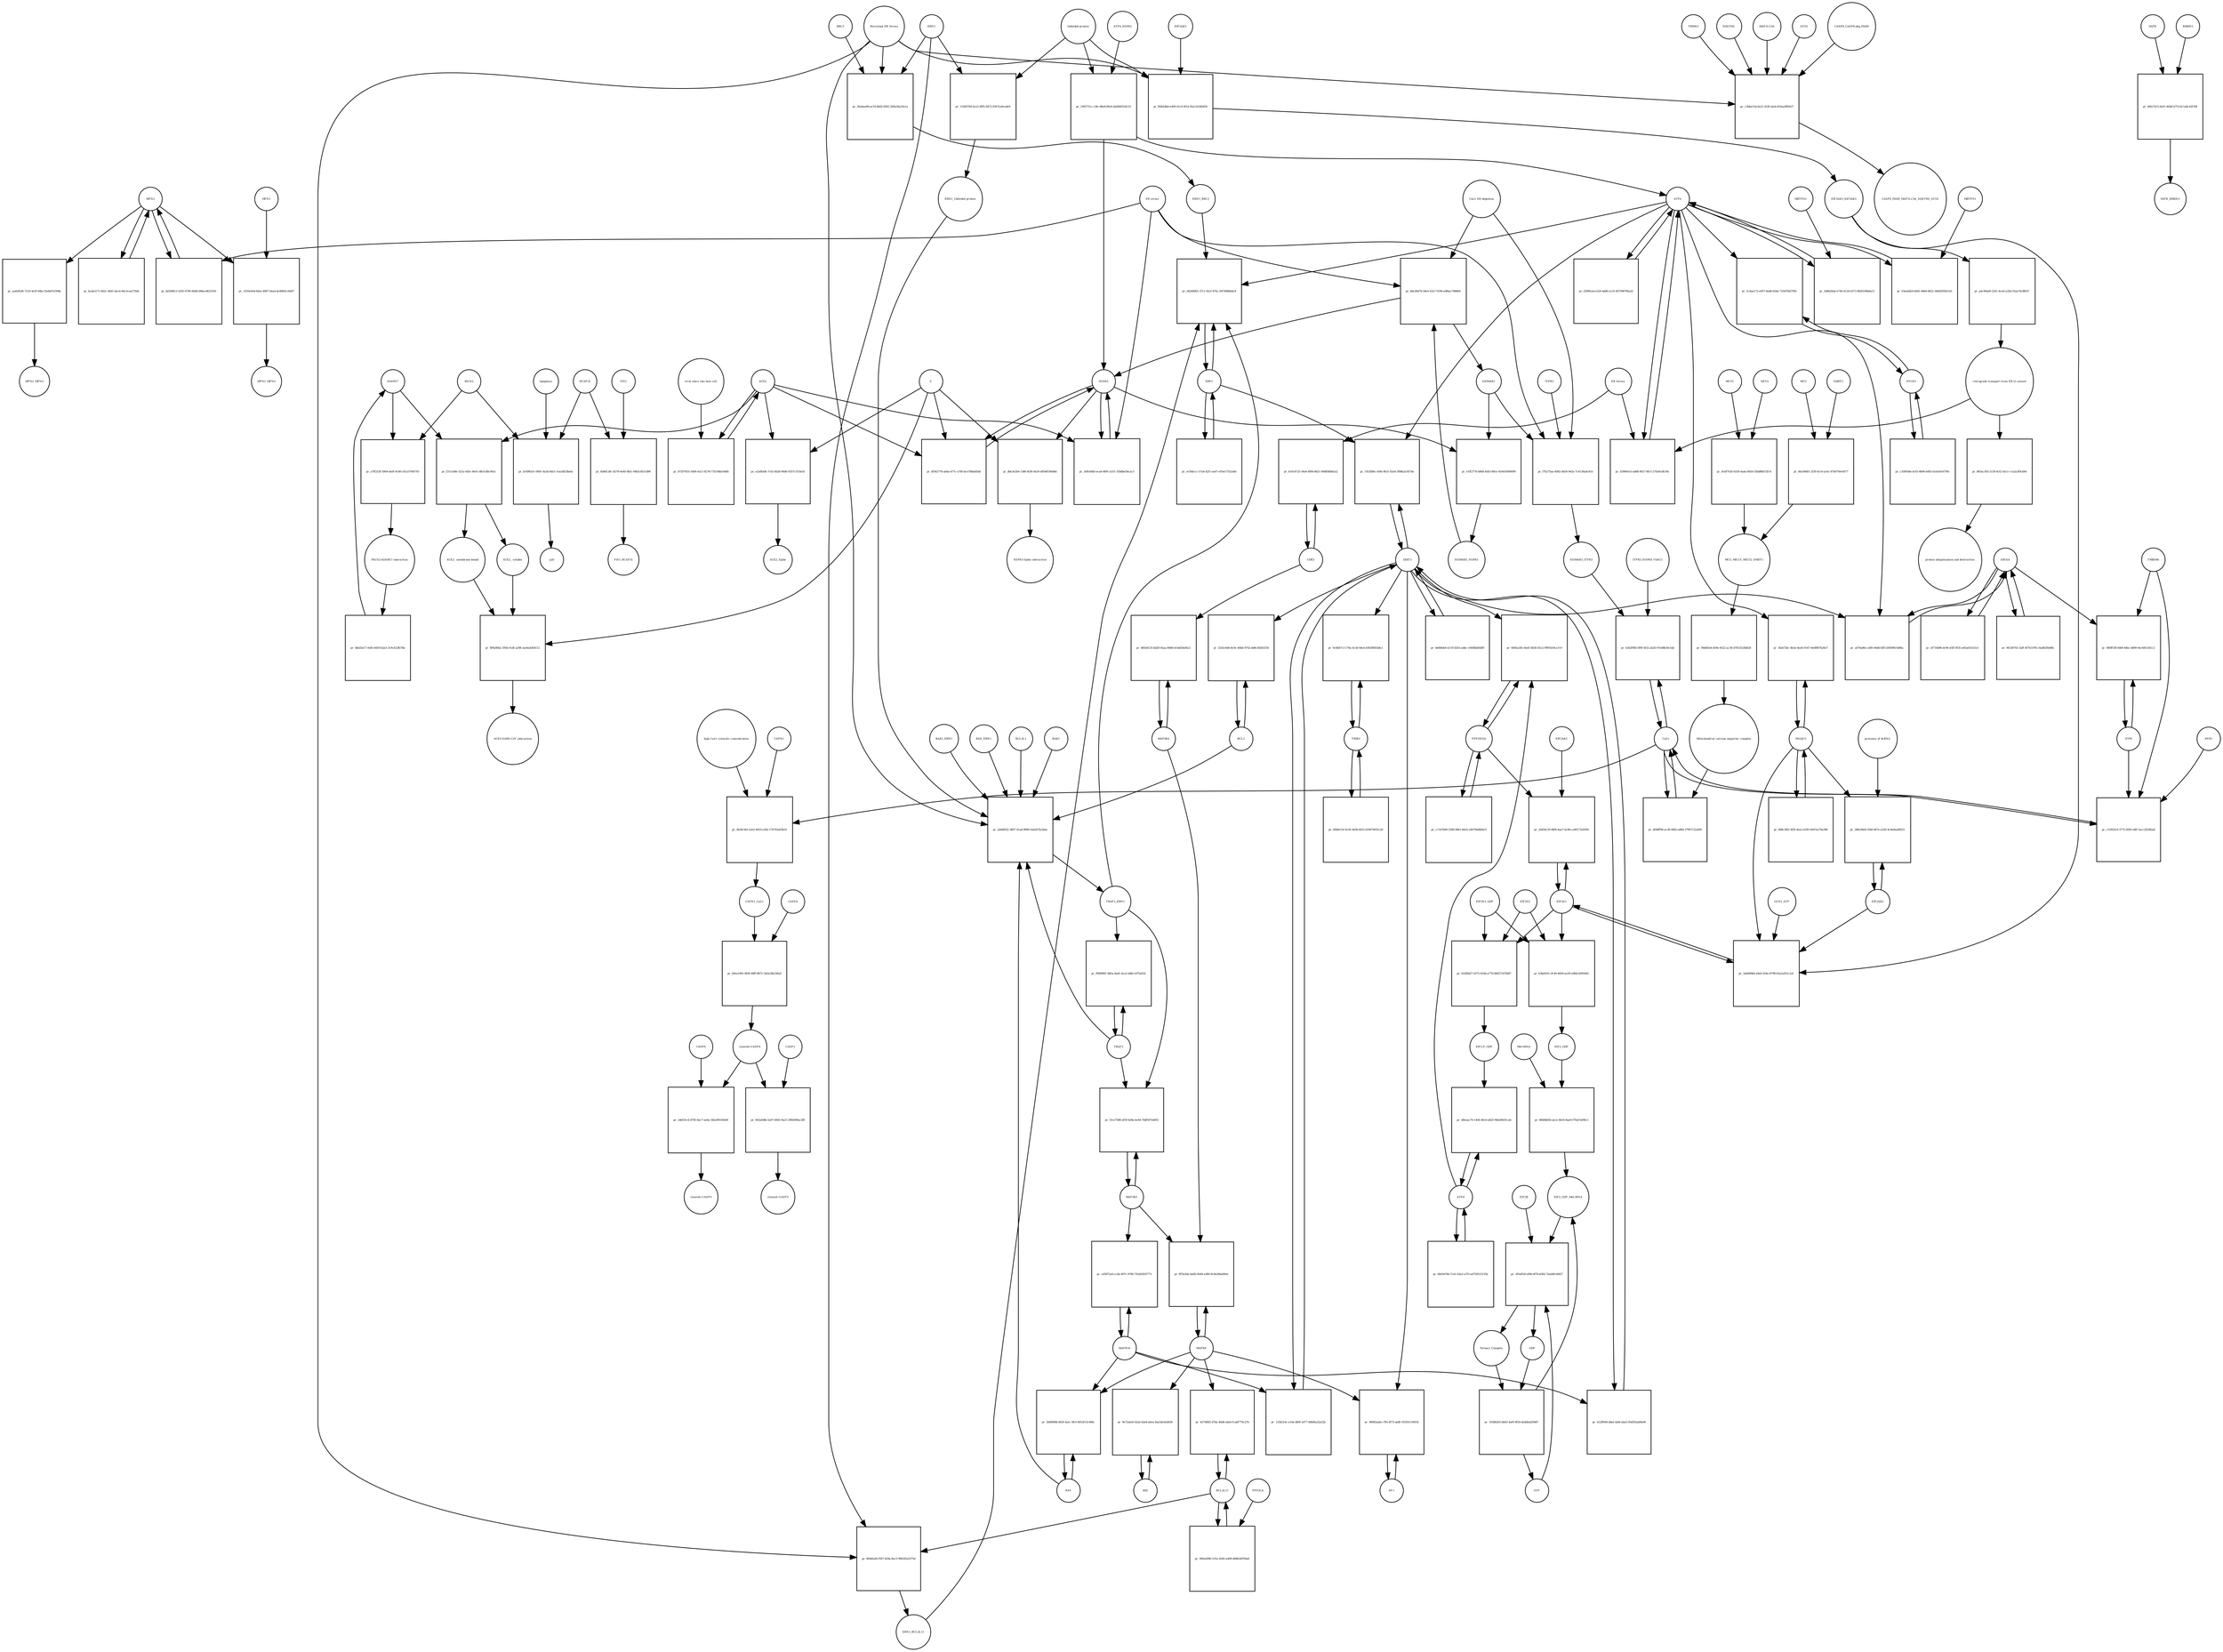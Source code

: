 strict digraph  {
MFN2 [annotation="urn_miriam_pubmed_29491369|urn_miriam_pubmed_22511781|urn_miriam_hgnc_16877|urn_miriam_pubmed_19052620", bipartite=0, cls=macromolecule, fontsize=4, label=MFN2, shape=circle];
"pr_aa6efb36-7210-4e3f-94fa-f2e8ef55394b" [annotation="", bipartite=1, cls=process, fontsize=4, label="pr_aa6efb36-7210-4e3f-94fa-f2e8ef55394b", shape=square];
MFN2_MFN2 [annotation="urn_miriam_pubmed_19052620|urn_miriam_taxonomy_9606|urn_miriam_pubmed_29491369", bipartite=0, cls=complex, fontsize=4, label=MFN2_MFN2, shape=circle];
CDK5 [annotation="urn_miriam_hgnc.symbol_CDK5", bipartite=0, cls=macromolecule, fontsize=4, label=CDK5, shape=circle];
"pr_416c8725-54e8-4f06-8821-064ffd6b62a2" [annotation="", bipartite=1, cls="uncertain process", fontsize=4, label="pr_416c8725-54e8-4f06-8821-064ffd6b62a2", shape=square];
"ER Stress" [annotation="urn_miriam_obo.go_GO%3A0034976", bipartite=0, cls=phenotype, fontsize=4, label="ER Stress", shape=circle];
"Met-tRNA" [annotation=urn_miriam_hgnc_34779, bipartite=0, cls="nucleic acid feature", fontsize=4, label="Met-tRNA", shape=circle];
"pr_86b68d5b-aece-4b16-8aa9-f7fab7af06c1" [annotation="", bipartite=1, cls=process, fontsize=4, label="pr_86b68d5b-aece-4b16-8aa9-f7fab7af06c1", shape=square];
EIF2_GDP [annotation="", bipartite=0, cls=complex, fontsize=4, label=EIF2_GDP, shape=circle];
"EIF2_GDP_Met-tRNA" [annotation="", bipartite=0, cls=complex, fontsize=4, label="EIF2_GDP_Met-tRNA", shape=circle];
ATF6 [annotation="urn_miriam_hgnc.symbol_ATF6", bipartite=0, cls=macromolecule, fontsize=4, label=ATF6, shape=circle];
"pr_3d4628ad-e740-4124-b373-9820196b4a11" [annotation="", bipartite=1, cls=process, fontsize=4, label="pr_3d4628ad-e740-4124-b373-9820196b4a11", shape=square];
MBTPS2 [annotation="urn_miriam_hgnc.symbol_MBTPS2", bipartite=0, cls=macromolecule, fontsize=4, label=MBTPS2, shape=circle];
"Ca2+" [annotation="urn_miriam_obo.chebi_CHEBI%3A29108", bipartite=0, cls="simple chemical", fontsize=4, label="Ca2+", shape=circle];
"pr_bf48ff98-ac38-40b5-a884-37907132af00" [annotation="", bipartite=1, cls=process, fontsize=4, label="pr_bf48ff98-ac38-40b5-a884-37907132af00", shape=square];
"Mitochondrial calcium uniporter complex" [annotation="urn_miriam_pubmed_26968367|urn_miriam_taxonomy_9606", bipartite=0, cls=complex, fontsize=4, label="Mitochondrial calcium uniporter complex", shape=circle];
MAP3K4 [annotation="urn_miriam_hgnc.symbol_MAP3K4", bipartite=0, cls=macromolecule, fontsize=4, label=MAP3K4, shape=circle];
"pr_485b4135-bd28-45aa-8480-fe5dd36efbc2" [annotation="", bipartite=1, cls=process, fontsize=4, label="pr_485b4135-bd28-45aa-8480-fe5dd36efbc2", shape=square];
ERN1 [annotation="urn_miriam_hgnc.symbol_ERN1", bipartite=0, cls=macromolecule, fontsize=4, label=ERN1, shape=circle];
"pr_15260764-0ce5-4f95-9d72-8307ea9ca4e9" [annotation="", bipartite=1, cls=process, fontsize=4, label="pr_15260764-0ce5-4f95-9d72-8307ea9ca4e9", shape=square];
"Unfolded protein" [annotation="", bipartite=0, cls=macromolecule, fontsize=4, label="Unfolded protein", shape=circle];
"ERN1_Unfolded protein" [annotation="", bipartite=0, cls=complex, fontsize=4, label="ERN1_Unfolded protein", shape=circle];
BCAP31 [annotation=urn_miriam_hgnc_16695, bipartite=0, cls=macromolecule, fontsize=4, label=BCAP31, shape=circle];
"pr_b149633c-0691-4a5d-9dc5-1ea5df33befa" [annotation="", bipartite=1, cls=process, fontsize=4, label="pr_b149633c-0691-4a5d-9dc5-1ea5df33befa", shape=square];
p20 [annotation="urn_miriam_hgnc.symbol_BCAP31", bipartite=0, cls=macromolecule, fontsize=4, label=p20, shape=circle];
PACS2 [annotation="urn_miriam_pubmed_15692567|urn_miriam_hgnc_23794|urn_miriam_pubmed_26108729", bipartite=0, cls=macromolecule, fontsize=4, label=PACS2, shape=circle];
Apoptosis [annotation="urn_miriam_obo.go_GO%3A0006915|urn_miriam_pubmed_19052620|urn_miriam_taxonomy_9606|urn_miriam_pubmed_15692567|urn_miriam_pubmed_22511781", bipartite=0, cls=phenotype, fontsize=4, label=Apoptosis, shape=circle];
DDIT3 [annotation="urn_miriam_hgnc.symbol_DDIT3", bipartite=0, cls=macromolecule, fontsize=4, label=DDIT3, shape=circle];
"pr_133b514c-e10e-489f-a977-68fd6a22a52b" [annotation="", bipartite=1, cls=process, fontsize=4, label="pr_133b514c-e10e-489f-a977-68fd6a22a52b", shape=square];
MAPK14 [annotation="urn_miriam_hgnc.symbol_MAPK14", bipartite=0, cls=macromolecule, fontsize=4, label=MAPK14, shape=circle];
MCU [annotation="urn_miriam_hgnc_23526|urn_miriam_pubmed_24231807|urn_miriam_taxonomy_9606", bipartite=0, cls=macromolecule, fontsize=4, label=MCU, shape=circle];
"pr_6bc08401-2f3f-41c6-ac6c-87b0749c6077" [annotation="", bipartite=1, cls=process, fontsize=4, label="pr_6bc08401-2f3f-41c6-ac6c-87b0749c6077", shape=square];
SMDT1 [annotation="urn_miriam_pubmed_24231807|urn_miriam_hgnc_25055|urn_miriam_taxonomy_9606", bipartite=0, cls=macromolecule, fontsize=4, label=SMDT1, shape=circle];
MCU_MICU1_MICU2_SMDT1 [annotation="urn_miriam_pubmed_24231807|urn_miriam_taxonomy_9606", bipartite=0, cls=complex, fontsize=4, label=MCU_MICU1_MICU2_SMDT1, shape=circle];
CASP9 [annotation="urn_miriam_hgnc.symbol_CSAP9", bipartite=0, cls=macromolecule, fontsize=4, label=CASP9, shape=circle];
"pr_2def25c4-d793-4ac7-ae6a-342a99330e84" [annotation="", bipartite=1, cls=process, fontsize=4, label="pr_2def25c4-d793-4ac7-ae6a-342a99330e84", shape=square];
"cleaved~CASP9" [annotation="urn_miriam_hgnc.symbol_CASP9", bipartite=0, cls=macromolecule, fontsize=4, label="cleaved~CASP9", shape=circle];
"cleaved~CASP4" [annotation="urn_miriam_hgnc.symbol_CASP4", bipartite=0, cls=macromolecule, fontsize=4, label="cleaved~CASP4", shape=circle];
BCL2L11 [annotation="urn_miriam_hgnc.symbol_BCL2L11", bipartite=0, cls=macromolecule, fontsize=4, label=BCL2L11, shape=circle];
"pr_4274f8f2-d7de-46d8-a8a4-fcabf770c27b" [annotation="", bipartite=1, cls=process, fontsize=4, label="pr_4274f8f2-d7de-46d8-a8a4-fcabf770c27b", shape=square];
MAPK8 [annotation="urn_miriam_hgnc.symbol_MAPK8", bipartite=0, cls=macromolecule, fontsize=4, label=MAPK8, shape=circle];
HSPA5 [annotation="urn_miriam_pubmed_32340551|urn_miriam_hgnc_HGNC%3A5238|urn_miriam_pubmed_32169481|urn_miriam_pubmed_30978349", bipartite=0, cls=macromolecule, fontsize=4, label=HSPA5, shape=circle];
"pr_4f562776-ab4a-477c-a76f-dce7f8da85dd" [annotation="", bipartite=1, cls=process, fontsize=4, label="pr_4f562776-ab4a-477c-a76f-dce7f8da85dd", shape=square];
ACE2 [annotation="", bipartite=0, cls="nucleic acid feature", fontsize=4, label=ACE2, shape=circle];
S [annotation="urn_miriam_uniprot_P59594|urn_miriam_uniprot_P0DTC2|urn_miriam_uniprot_W6A028", bipartite=0, cls=macromolecule, fontsize=4, label=S, shape=circle];
EIF2S1 [annotation="urn_miriam_hgnc.symbol_EIF2S1", bipartite=0, cls=macromolecule, fontsize=4, label=EIF2S1, shape=circle];
"pr_5ebb006d-a9e0-424a-8798-63a2a931c1af" [annotation="", bipartite=1, cls=process, fontsize=4, label="pr_5ebb006d-a9e0-424a-8798-63a2a931c1af", shape=square];
EIF2AK3_EIF2AK3 [annotation="", bipartite=0, cls=complex, fontsize=4, label=EIF2AK3_EIF2AK3, shape=circle];
GCN2_ATP [annotation="", bipartite=0, cls=complex, fontsize=4, label=GCN2_ATP, shape=circle];
EIF2AK2 [annotation="urn_miriam_hgnc.symbol_EIF2AK2", bipartite=0, cls=macromolecule, fontsize=4, label=EIF2AK2, shape=circle];
DNAJC3 [annotation="urn_miriam_hgnc.symbol_DNAJC3", bipartite=0, cls="nucleic acid feature", fontsize=4, label=DNAJC3, shape=circle];
"pr_898c3f81-8f3f-4ea2-b185-0447ee70a396" [annotation="", bipartite=1, cls=process, fontsize=4, label="pr_898c3f81-8f3f-4ea2-b185-0447ee70a396", shape=square];
"pr_a4c90ab9-2241-4ce6-a32b-55aa7dc8f657" [annotation="", bipartite=1, cls=process, fontsize=4, label="pr_a4c90ab9-2241-4ce6-a32b-55aa7dc8f657", shape=square];
"retrograde transport from ER to cytosol" [annotation="urn_miriam_obo.go_GO%3A0030970", bipartite=0, cls=phenotype, fontsize=4, label="retrograde transport from ER to cytosol", shape=circle];
SIGMAR1_HSPA5 [annotation="urn_miriam_pubmed_30590907|urn_miriam_pubmed_25704011|urn_miriam_pubmed_17981125|urn_miriam_taxonomy_10029", bipartite=0, cls=complex, fontsize=4, label=SIGMAR1_HSPA5, shape=circle];
"pr_8dc69d78-56e5-43a7-9196-edfbec788864" [annotation="", bipartite=1, cls=process, fontsize=4, label="pr_8dc69d78-56e5-43a7-9196-edfbec788864", shape=square];
SIGMAR1 [annotation="urn_miriam_hgnc_8157|urn_miriam_pubmed_17981125|urn_miriam_taxonomy_10029|urn_miriam_pubmed_25704011", bipartite=0, cls=macromolecule, fontsize=4, label=SIGMAR1, shape=circle];
"ER stress" [annotation="urn_miriam_obo.go_GO%3A0034976|urn_miriam_pubmed_22511781|urn_miriam_taxonomy_10090", bipartite=0, cls=phenotype, fontsize=4, label="ER stress", shape=circle];
"Ca2+ ER depletion" [annotation="urn_miriam_obo.go_GO%3A0032471|urn_miriam_pubmed_17981125|urn_miriam_pubmed_30590907|urn_miriam_taxonomy_10029", bipartite=0, cls=phenotype, fontsize=4, label="Ca2+ ER depletion", shape=circle];
TRIB3 [annotation="urn_miriam_hgnc.symbol_TRIB3", bipartite=0, cls="nucleic acid feature", fontsize=4, label=TRIB3, shape=circle];
"pr_09d4a7ef-4c95-4d3b-bf25-d10b74055c2d" [annotation="", bipartite=1, cls=process, fontsize=4, label="pr_09d4a7ef-4c95-4d3b-bf25-d10b74055c2d", shape=square];
CASP3 [annotation="urn_miriam_hgnc.symbol_CASP3", bipartite=0, cls=macromolecule, fontsize=4, label=CASP3, shape=circle];
"pr_602afd4b-5a07-4943-9a21-29fd309ac2f8" [annotation="", bipartite=1, cls=process, fontsize=4, label="pr_602afd4b-5a07-4943-9a21-29fd309ac2f8", shape=square];
"cleaved~CASP3" [annotation="urn_miriam_hgnc.symbol_CASP3", bipartite=0, cls=macromolecule, fontsize=4, label="cleaved~CASP3", shape=circle];
ERO1A [annotation="urn_miriam_hgnc.symbol_ERO1A", bipartite=0, cls=macromolecule, fontsize=4, label=ERO1A, shape=circle];
"pr_06338702-5aff-4f7b-b7f6-c6a882f0df8c" [annotation="", bipartite=1, cls=process, fontsize=4, label="pr_06338702-5aff-4f7b-b7f6-c6a882f0df8c", shape=square];
"pr_0902a996-531e-45d5-a409-d08fe9d7f4a8" [annotation="", bipartite=1, cls=process, fontsize=4, label="pr_0902a996-531e-45d5-a409-d08fe9d7f4a8", shape=square];
PPP2CA [annotation="urn_miriam_hgnc.symbol_PPP2CA", bipartite=0, cls=macromolecule, fontsize=4, label=PPP2CA, shape=circle];
"AP-1" [annotation="urn_miriam_hgnc.symbol_JUNB|urn_miriam_hgnc.symbol_FOSL1|urn_miriam_hgnc.symbol_FOSL2|urn_miriam_hgnc.symbol_JUND|urn_miriam_hgnc.symbol_JUN|urn_miriam_hgnc.symbol_FOSB|urn_miriam_hgnc.symbol_FOS", bipartite=0, cls=macromolecule, fontsize=4, label="AP-1", shape=circle];
"pr_98083add-c785-4f73-abdf-1f5591150934" [annotation="", bipartite=1, cls=process, fontsize=4, label="pr_98083add-c785-4f73-abdf-1f5591150934", shape=square];
"pr_bcda5171-b02c-4641-bec6-d4c3cee270eb" [annotation="", bipartite=1, cls=process, fontsize=4, label="pr_bcda5171-b02c-4641-bec6-d4c3cee270eb", shape=square];
"pr_ef714d96-dc96-45ff-9f35-e85a61fe51e1" [annotation="", bipartite=1, cls=process, fontsize=4, label="pr_ef714d96-dc96-45ff-9f35-e85a61fe51e1", shape=square];
"pr_5d9cb6bf-eca8-4891-a551-35bdbe58cac3" [annotation="", bipartite=1, cls=process, fontsize=4, label="pr_5d9cb6bf-eca8-4891-a551-35bdbe58cac3", shape=square];
"pr_63960e53-ad68-4927-8fc5-27b50cdfcf4c" [annotation="", bipartite=1, cls=process, fontsize=4, label="pr_63960e53-ad68-4927-8fc5-27b50cdfcf4c", shape=square];
"pr_c15923c9-3775-459f-a4ff-5acc2f2482ab" [annotation="", bipartite=1, cls=process, fontsize=4, label="pr_c15923c9-3775-459f-a4ff-5acc2f2482ab", shape=square];
TMBIM6 [annotation="urn_miriam_hgnc.symbol_TMBIM6", bipartite=0, cls=macromolecule, fontsize=4, label=TMBIM6, shape=circle];
RYR1 [annotation="urn_miriam_hgnc.symbol_RYR1", bipartite=0, cls=macromolecule, fontsize=4, label=RYR1, shape=circle];
ITPR [annotation="urn_miriam_hgnc.symbol_ITPR1|urn_miriam_hgnc.symbol_ITPR3|urn_miriam_hgnc.symbol_ITPR2", bipartite=0, cls=macromolecule, fontsize=4, label=ITPR, shape=circle];
"pr_20d34c29-6bf6-4aa7-bc96-ca90172e8595" [annotation="", bipartite=1, cls=process, fontsize=4, label="pr_20d34c29-6bf6-4aa7-bc96-ca90172e8595", shape=square];
PPP1R15A [annotation="urn_miriam_hgnc.symbol_PPP1R15A", bipartite=0, cls=macromolecule, fontsize=4, label=PPP1R15A, shape=circle];
EIF2AK1 [annotation="urn_miriam_hgnc.symbol_EIF2AK1", bipartite=0, cls=macromolecule, fontsize=4, label=EIF2AK1, shape=circle];
"pr_8a5f08c5-5205-4796-90dd-b9becd621030" [annotation="", bipartite=1, cls=process, fontsize=4, label="pr_8a5f08c5-5205-4796-90dd-b9becd621030", shape=square];
XBP1 [annotation="urn_miriam_hgnc.symbol_XBP1", bipartite=0, cls=macromolecule, fontsize=4, label=XBP1, shape=circle];
"pr_d4248061-27c1-42cf-87fa-16f7688b6dc8" [annotation="", bipartite=1, cls=process, fontsize=4, label="pr_d4248061-27c1-42cf-87fa-16f7688b6dc8", shape=square];
TRAF2_ERN1 [annotation="", bipartite=0, cls=complex, fontsize=4, label=TRAF2_ERN1, shape=circle];
ERN1_BBC3 [annotation="", bipartite=0, cls=complex, fontsize=4, label=ERN1_BBC3, shape=circle];
ERN1_BCL2L11 [annotation="", bipartite=0, cls=complex, fontsize=4, label=ERN1_BCL2L11, shape=circle];
"pr_bb0bfde6-b119-4263-adbc-1f40fbbd5df9" [annotation="", bipartite=1, cls=process, fontsize=4, label="pr_bb0bfde6-b119-4263-adbc-1f40fbbd5df9", shape=square];
"pr_b3d2f985-0f0f-4f32-ab20-07ed8b30c5de" [annotation="", bipartite=1, cls=process, fontsize=4, label="pr_b3d2f985-0f0f-4f32-ab20-07ed8b30c5de", shape=square];
ITPR3_HSPA9_VDAC1 [annotation="urn_miriam_pubmed_30590033|urn_miriam_pubmed_29491369|urn_miriam_taxonomy_9606", bipartite=0, cls=complex, fontsize=4, label=ITPR3_HSPA9_VDAC1, shape=circle];
SIGMAR1_ITPR3 [annotation="urn_miriam_pubmed_30590907|urn_miriam_pubmed_17981125|urn_miriam_taxonomy_10029", bipartite=0, cls=complex, fontsize=4, label=SIGMAR1_ITPR3, shape=circle];
"pr_388c66e8-55bf-487e-a329-4c9a9aa88321" [annotation="", bipartite=1, cls=process, fontsize=4, label="pr_388c66e8-55bf-487e-a329-4c9a9aa88321", shape=square];
"presence of dsRNA" [annotation="urn_miriam_obo.go_GO%3A0071359", bipartite=0, cls=phenotype, fontsize=4, label="presence of dsRNA", shape=circle];
"Ternary Complex" [annotation="", bipartite=0, cls=complex, fontsize=4, label="Ternary Complex", shape=circle];
"pr_1058b203-bb03-4af0-9f54-da4dfad299d7" [annotation="", bipartite=1, cls=process, fontsize=4, label="pr_1058b203-bb03-4af0-9f54-da4dfad299d7", shape=square];
GDP [annotation="urn_miriam_obo.chebi_CHEBI%3A65180", bipartite=0, cls="simple chemical", fontsize=4, label=GDP, shape=circle];
GTP [annotation="urn_miriam_obo.chebi_CHEBI%3A57600", bipartite=0, cls="simple chemical", fontsize=4, label=GTP, shape=circle];
"pr_a074a86c-e4f0-40d0-bff5-b9599fc0df6a" [annotation="", bipartite=1, cls=process, fontsize=4, label="pr_a074a86c-e4f0-40d0-bff5-b9599fc0df6a", shape=square];
"pr_014f9d27-d375-41b6-a770-8d627167bdf7" [annotation="", bipartite=1, cls=process, fontsize=4, label="pr_014f9d27-d375-41b6-a770-8d627167bdf7", shape=square];
EIF2S2 [annotation="urn_miriam_hgnc.symbol_EIF2S2", bipartite=0, cls=macromolecule, fontsize=4, label=EIF2S2, shape=circle];
"EIF2-P_GDP" [annotation="", bipartite=0, cls=complex, fontsize=4, label="EIF2-P_GDP", shape=circle];
EIF2S3_GDP [annotation="", bipartite=0, cls=complex, fontsize=4, label=EIF2S3_GDP, shape=circle];
"pr_2dd4f832-3897-41ad-9989-5ab247fa3e6a" [annotation="", bipartite=1, cls=process, fontsize=4, label="pr_2dd4f832-3897-41ad-9989-5ab247fa3e6a", shape=square];
BAK1_ERN1 [annotation="", bipartite=0, cls=complex, fontsize=4, label=BAK1_ERN1, shape=circle];
BAX_ERN1 [annotation="", bipartite=0, cls=complex, fontsize=4, label=BAX_ERN1, shape=circle];
BCL2 [annotation="urn_miriam_hgnc.symbol_BCL2", bipartite=0, cls="nucleic acid feature", fontsize=4, label=BCL2, shape=circle];
BCL2L1 [annotation="urn_miriam_hgnc.symbol_BCL2L1", bipartite=0, cls=macromolecule, fontsize=4, label=BCL2L1, shape=circle];
"Persistant ER Stress" [annotation="urn_miriam_obo.go_GO%3A0034976", bipartite=0, cls=phenotype, fontsize=4, label="Persistant ER Stress", shape=circle];
BAX [annotation="urn_miriam_hgnc.symbol_BAX", bipartite=0, cls=macromolecule, fontsize=4, label=BAX, shape=circle];
BAK1 [annotation="urn_miriam_hgnc.symbol_BAK1", bipartite=0, cls=macromolecule, fontsize=4, label=BAK1, shape=circle];
TRAF2 [annotation="urn_miriam_hgnc.symbol_TRAF2", bipartite=0, cls=macromolecule, fontsize=4, label=TRAF2, shape=circle];
"pr_f9ddf3e4-d59e-4522-ac30-d7653524b828" [annotation="", bipartite=1, cls=process, fontsize=4, label="pr_f9ddf3e4-d59e-4522-ac30-d7653524b828", shape=square];
ATF4 [annotation="urn_miriam_hgnc.symbol_ATF4", bipartite=0, cls=macromolecule, fontsize=4, label=ATF4, shape=circle];
"pr_d0eaac76-1456-40cd-a823-9bb20fef1cab" [annotation="", bipartite=1, cls=process, fontsize=4, label="pr_d0eaac76-1456-40cd-a823-9bb20fef1cab", shape=square];
"pr_865ac383-2139-4cf2-b5c1-c1a2a3f9cb9d" [annotation="", bipartite=1, cls=process, fontsize=4, label="pr_865ac383-2139-4cf2-b5c1-c1a2a3f9cb9d", shape=square];
"protein ubiquitination and destruction" [annotation="urn_miriam_obo.go_GO%3A0006511", bipartite=0, cls=phenotype, fontsize=4, label="protein ubiquitination and destruction", shape=circle];
EIF2AK3 [annotation="urn_miriam_hgnc.symbol_EIF2AK3", bipartite=0, cls=macromolecule, fontsize=4, label=EIF2AK3, shape=circle];
"pr_ffdb54b4-e400-41c9-9f1d-45a11b360456" [annotation="", bipartite=1, cls=process, fontsize=4, label="pr_ffdb54b4-e400-41c9-9f1d-45a11b360456", shape=square];
"pr_060ff1f8-9d6f-44bc-b809-9ec6f0c561c2" [annotation="", bipartite=1, cls=process, fontsize=4, label="pr_060ff1f8-9d6f-44bc-b809-9ec6f0c561c2", shape=square];
HYOU1 [annotation="urn_miriam_hgnc.symbol_HYOU1", bipartite=0, cls="nucleic acid feature", fontsize=4, label=HYOU1, shape=circle];
"pr_c358938e-bcf5-4894-b492-b1eb541679fc" [annotation="", bipartite=1, cls=process, fontsize=4, label="pr_c358938e-bcf5-4894-b492-b1eb541679fc", shape=square];
MAP3K5 [annotation="urn_miriam_hgnc.symbol_MAP3K5", bipartite=0, cls=macromolecule, fontsize=4, label=MAP3K5, shape=circle];
"pr_f3ce7588-af59-428a-bc84-74df507ebf03" [annotation="", bipartite=1, cls=process, fontsize=4, label="pr_f3ce7588-af59-428a-bc84-74df507ebf03", shape=square];
"pr_6b03476b-7c41-43a2-a7f3-a4759515155b" [annotation="", bipartite=1, cls=process, fontsize=4, label="pr_6b03476b-7c41-43a2-a7f3-a4759515155b", shape=square];
MCU2 [annotation="urn_miriam_hgnc_31830|urn_miriam_pubmed_24231807|urn_miriam_taxonomy_9606", bipartite=0, cls=macromolecule, fontsize=4, label=MCU2, shape=circle];
"pr_0cbf703b-9250-4ada-893d-35bd86b72fc4" [annotation="", bipartite=1, cls=process, fontsize=4, label="pr_0cbf703b-9250-4ada-893d-35bd86b72fc4", shape=square];
MCU1 [annotation="urn_miriam_hgnc_1530|urn_miriam_pubmed_24231807|urn_miriam_taxonomy_9606", bipartite=0, cls=macromolecule, fontsize=4, label=MCU1, shape=circle];
"pr_8f44fa28-f587-429a-8ec5-9963f2a5375d" [annotation="", bipartite=1, cls=process, fontsize=4, label="pr_8f44fa28-f587-429a-8ec5-9963f2a5375d", shape=square];
"pr_3f5aff28-ef6b-4f7b-b582-7ead4fc0fd57" [annotation="", bipartite=1, cls=process, fontsize=4, label="pr_3f5aff28-ef6b-4f7b-b582-7ead4fc0fd57", shape=square];
EIF2B [annotation="", bipartite=0, cls=complex, fontsize=4, label=EIF2B, shape=circle];
"pr_2b6f896b-b63f-4a1c-9fcf-8052f15c486c" [annotation="", bipartite=1, cls=process, fontsize=4, label="pr_2b6f896b-b63f-4a1c-9fcf-8052f15c486c", shape=square];
"pr_f96899f1-8d5a-4ad1-bca2-dd6c1d75a61b" [annotation="", bipartite=1, cls=process, fontsize=4, label="pr_f96899f1-8d5a-4ad1-bca2-dd6c1d75a61b", shape=square];
"pr_cd5872a0-ccda-407c-9780-702d1859777c" [annotation="", bipartite=1, cls=process, fontsize=4, label="pr_cd5872a0-ccda-407c-9780-702d1859777c", shape=square];
CAPN1 [annotation="urn_miriam_hgnc.symbol_CAPN1", bipartite=0, cls=macromolecule, fontsize=4, label=CAPN1, shape=circle];
"pr_4b30c9ef-e2e5-4910-a3b2-176743a63b16" [annotation="", bipartite=1, cls=process, fontsize=4, label="pr_4b30c9ef-e2e5-4910-a3b2-176743a63b16", shape=square];
"CAPN1_Ca2+" [annotation="", bipartite=0, cls=complex, fontsize=4, label="CAPN1_Ca2+", shape=circle];
"high Ca2+ cytosolic concentration" [annotation="urn_miriam_obo.go_GO%3A1902656", bipartite=0, cls=phenotype, fontsize=4, label="high Ca2+ cytosolic concentration", shape=circle];
"pr_9c68d7c3-176e-4c3d-9dcb-8363f681b8c1" [annotation="", bipartite=1, cls=process, fontsize=4, label="pr_9c68d7c3-176e-4c3d-9dcb-8363f681b8c1", shape=square];
ATF6_HSPA5 [annotation="", bipartite=0, cls=complex, fontsize=4, label=ATF6_HSPA5, shape=circle];
"pr_1992751c-c3fe-48e8-80c6-4a6060324c53" [annotation="", bipartite=1, cls=process, fontsize=4, label="pr_1992751c-c3fe-48e8-80c6-4a6060324c53", shape=square];
"pr_e1ff2776-b80d-4565-89ce-454416f06099" [annotation="", bipartite=1, cls=process, fontsize=4, label="pr_e1ff2776-b80d-4565-89ce-454416f06099", shape=square];
"pr_30a4ae08-ee7d-48d2-8582-2b9e36a25e1a" [annotation="", bipartite=1, cls=process, fontsize=4, label="pr_30a4ae08-ee7d-48d2-8582-2b9e36a25e1a", shape=square];
BBC3 [annotation="urn_miriam_hgnc.symbol_BBC3", bipartite=0, cls=macromolecule, fontsize=4, label=BBC3, shape=circle];
VAPB [annotation=urn_miriam_hgnc_12649, bipartite=0, cls=macromolecule, fontsize=4, label=VAPB, shape=circle];
"pr_46fe7415-6e01-4648-b753-6c1a8c42f358" [annotation="", bipartite=1, cls=process, fontsize=4, label="pr_46fe7415-6e01-4648-b753-6c1a8c42f358", shape=square];
RMDN3 [annotation=urn_miriam_hgnc_25550, bipartite=0, cls=macromolecule, fontsize=4, label=RMDN3, shape=circle];
VAPB_RMDN3 [annotation="urn_miriam_pubmed_29491369|urn_miriam_pubmed_28132811|urn_miriam_taxonomy_9606", bipartite=0, cls=complex, fontsize=4, label=VAPB_RMDN3, shape=circle];
"pr_1453fb0c-ef0d-4631-82ed-3f88a2c957de" [annotation="", bipartite=1, cls=process, fontsize=4, label="pr_1453fb0c-ef0d-4631-82ed-3f88a2c957de", shape=square];
"CASP8_CASP8-ubq_FADD" [annotation="", bipartite=0, cls=complex, fontsize=4, label="CASP8_CASP8-ubq_FADD", shape=circle];
"pr_c3bbe15d-6a21-410f-afa4-810aa0ff6437" [annotation="", bipartite=1, cls=process, fontsize=4, label="pr_c3bbe15d-6a21-410f-afa4-810aa0ff6437", shape=square];
CASP8_FADD_MAP1LC3A_SQSTM1_ATG5 [annotation="", bipartite=0, cls=complex, fontsize=4, label=CASP8_FADD_MAP1LC3A_SQSTM1_ATG5, shape=circle];
TRIM13 [annotation="urn_miriam_hgnc.symbol_TRIM13", bipartite=0, cls=macromolecule, fontsize=4, label=TRIM13, shape=circle];
"SQSTM1 " [annotation="urn_miriam_hgnc.symbol_SQSTM1", bipartite=0, cls=macromolecule, fontsize=4, label="SQSTM1 ", shape=circle];
MAP1LC3A [annotation="urn_miriam_hgnc.symbol_MAP1LC3A", bipartite=0, cls=macromolecule, fontsize=4, label=MAP1LC3A, shape=circle];
ATG5 [annotation="urn_miriam_hgnc.symbol_ATG5", bipartite=0, cls=macromolecule, fontsize=4, label=ATG5, shape=circle];
"pr_b3be81fc-d149-4659-ae20-e966cd2850d1" [annotation="", bipartite=1, cls=process, fontsize=4, label="pr_b3be81fc-d149-4659-ae20-e966cd2850d1", shape=square];
"pr_fff5a5de-ba0b-4449-a380-8c9e286a89eb" [annotation="", bipartite=1, cls=process, fontsize=4, label="pr_fff5a5de-ba0b-4449-a380-8c9e286a89eb", shape=square];
"pr_3fab72bc-4b3e-4ee6-9147-9e6f807b26e7" [annotation="", bipartite=1, cls=process, fontsize=4, label="pr_3fab72bc-4b3e-4ee6-9147-9e6f807b26e7", shape=square];
CASP4 [annotation="urn_miriam_hgnc.symbol_CASP4", bipartite=0, cls=macromolecule, fontsize=4, label=CASP4, shape=circle];
"pr_69ea1991-883f-48ff-8872-3a0a34b330a9" [annotation="", bipartite=1, cls=process, fontsize=4, label="pr_69ea1991-883f-48ff-8872-3a0a34b330a9", shape=square];
"pr_f7b275aa-4082-4b54-943a-7c4134adc0cb" [annotation="", bipartite=1, cls=process, fontsize=4, label="pr_f7b275aa-4082-4b54-943a-7c4134adc0cb", shape=square];
ITPR3 [annotation="urn_miriam_hgnc_6182|urn_miriam_pubmed_17981125", bipartite=0, cls=macromolecule, fontsize=4, label=ITPR3, shape=circle];
"pr_b12ff840-dbef-4abf-aba5-85d562ad9a08" [annotation="", bipartite=1, cls=process, fontsize=4, label="pr_b12ff840-dbef-4abf-aba5-85d562ad9a08", shape=square];
"pr_5c4aa172-e057-4ad8-b54a-725d70627fb5" [annotation="", bipartite=1, cls=process, fontsize=4, label="pr_5c4aa172-e057-4ad8-b54a-725d70627fb5", shape=square];
"pr_4d9d128c-8278-4e40-9bf1-94b5c8551d96" [annotation="", bipartite=1, cls=process, fontsize=4, label="pr_4d9d128c-8278-4e40-9bf1-94b5c8551d96", shape=square];
FIS1 [annotation=urn_miriam_hgnc_21689, bipartite=0, cls=macromolecule, fontsize=4, label=FIS1, shape=circle];
FIS1_BCAP31 [annotation="urn_miriam_pubmed_15692567|urn_miriam_pubmed_21183955|urn_miriam_taxonomy_9606", bipartite=0, cls=complex, fontsize=4, label=FIS1_BCAP31, shape=circle];
"pr_ecf4dccc-57a4-42f1-aed7-e93e17552a6b" [annotation="", bipartite=1, cls=process, fontsize=4, label="pr_ecf4dccc-57a4-42f1-aed7-e93e17552a6b", shape=square];
BID [annotation="urn_miriam_hgnc.symbol_BID", bipartite=0, cls=macromolecule, fontsize=4, label=BID, shape=circle];
"pr_9e72afe8-02ab-42e8-a6ea-8ae5dc62d036" [annotation="", bipartite=1, cls=process, fontsize=4, label="pr_9e72afe8-02ab-42e8-a6ea-8ae5dc62d036", shape=square];
"pr_6845a365-0ed5-4b56-81e2-9991b59ca7c9" [annotation="", bipartite=1, cls=process, fontsize=4, label="pr_6845a365-0ed5-4b56-81e2-9991b59ca7c9", shape=square];
"pr_c11b7b89-2599-48b1-b6cb-24670bd60dc0" [annotation="", bipartite=1, cls=process, fontsize=4, label="pr_c11b7b89-2599-48b1-b6cb-24670bd60dc0", shape=square];
"pr_3243c8d4-8c9c-46bb-9742-dd9c38263354" [annotation="", bipartite=1, cls=process, fontsize=4, label="pr_3243c8d4-8c9c-46bb-9742-dd9c38263354", shape=square];
"pr_03eebd24-b0d1-466d-8821-940d593b51d1" [annotation="", bipartite=1, cls=process, fontsize=4, label="pr_03eebd24-b0d1-466d-8821-940d593b51d1", shape=square];
MBTPS1 [annotation="urn_miriam_hgnc.symbol_MBTPS1", bipartite=0, cls=macromolecule, fontsize=4, label=MBTPS1, shape=circle];
"pr_1035e43d-66ee-4987-9ea4-dc8069cc60d7" [annotation="", bipartite=1, cls=process, fontsize=4, label="pr_1035e43d-66ee-4987-9ea4-dc8069cc60d7", shape=square];
MFN1 [annotation=urn_miriam_hgnc_1826, bipartite=0, cls=macromolecule, fontsize=4, label=MFN1, shape=circle];
MFN1_MFN2 [annotation="urn_miriam_pubmed_29491369|urn_miriam_pubmed_19052620|urn_miriam_taxonomy_9606", bipartite=0, cls=complex, fontsize=4, label=MFN1_MFN2, shape=circle];
"pr_a7ff253f-3904-4a0f-9c68-c81a576f4793" [annotation="", bipartite=1, cls=process, fontsize=4, label="pr_a7ff253f-3904-4a0f-9c68-c81a576f4793", shape=square];
ADAM17 [annotation="urn_miriam_pubmed_32264791|urn_miriam_hgnc_HGNC%3A195", bipartite=0, cls=macromolecule, fontsize=4, label=ADAM17, shape=circle];
"PACS2-ADAM17 interaction" [annotation="urn_miriam_pubmed_26108729|urn_miriam_pubmed_32264791|urn_miriam_taxonomy_9606", bipartite=0, cls=complex, fontsize=4, label="PACS2-ADAM17 interaction", shape=circle];
"pr_b8a02e17-fe85-4459-b2a3-3c9c423fb7bb" [annotation="", bipartite=1, cls=process, fontsize=4, label="pr_b8a02e17-fe85-4459-b2a3-3c9c423fb7bb", shape=square];
"pr_f2f981a4-e524-4dd6-a131-8270997f6a2d" [annotation="", bipartite=1, cls=process, fontsize=4, label="pr_f2f981a4-e524-4dd6-a131-8270997f6a2d", shape=square];
"pr_e2a0fa0b-7c02-4b28-90d6-9357c1f1be5f" [annotation="", bipartite=1, cls=process, fontsize=4, label="pr_e2a0fa0b-7c02-4b28-90d6-9357c1f1be5f", shape=square];
ACE2_Spike [annotation="", bipartite=0, cls=complex, fontsize=4, label=ACE2_Spike, shape=circle];
"pr_dbe3e2b6-1386-4f36-9a50-d954ff3464b6" [annotation="", bipartite=1, cls=process, fontsize=4, label="pr_dbe3e2b6-1386-4f36-9a50-d954ff3464b6", shape=square];
"HSPA5-Spike interaction" [annotation=urn_miriam_pubmed_32340551, bipartite=0, cls=complex, fontsize=4, label="HSPA5-Spike interaction", shape=circle];
"pr_f311cb8e-521a-4d5c-8e91-d8cfc8bc9b1c" [annotation="", bipartite=1, cls=process, fontsize=4, label="pr_f311cb8e-521a-4d5c-8e91-d8cfc8bc9b1c", shape=square];
"ACE2_ soluble" [annotation="urn_miriam_pubmed_19411314|urn_miriam_pubmed_32264791|urn_miriam_hgnc.symbol_ACE2", bipartite=0, cls=macromolecule, fontsize=4, label="ACE2_ soluble", shape=circle];
"ACE2_ membrane-bound" [annotation="urn_miriam_pubmed_19411314|urn_miriam_pubmed_32264791|urn_miriam_hgnc.symbol_ACE2", bipartite=0, cls=macromolecule, fontsize=4, label="ACE2_ membrane-bound", shape=circle];
"pr_8f9a90b2-395b-41df-a298-2ae4a4260112" [annotation="", bipartite=1, cls=process, fontsize=4, label="pr_8f9a90b2-395b-41df-a298-2ae4a4260112", shape=square];
"ACE2-SARS-CoV interaction" [annotation="urn_miriam_pubmed_19411314|urn_miriam_taxonomy_9606|urn_miriam_uniprot_P59594", bipartite=0, cls=complex, fontsize=4, label="ACE2-SARS-CoV interaction", shape=circle];
"pr_87297835-5484-4a11-8278-73519db10d0b" [annotation="", bipartite=1, cls=process, fontsize=4, label="pr_87297835-5484-4a11-8278-73519db10d0b", shape=square];
"viral entry into host cell" [annotation="urn_miriam_obo.go_GO%3A0046718|urn_miriam_pubmed_19411314", bipartite=0, cls=phenotype, fontsize=4, label="viral entry into host cell", shape=circle];
MFN2 -> "pr_aa6efb36-7210-4e3f-94fa-f2e8ef55394b"  [annotation="", interaction_type=consumption];
MFN2 -> "pr_bcda5171-b02c-4641-bec6-d4c3cee270eb"  [annotation="", interaction_type=consumption];
MFN2 -> "pr_8a5f08c5-5205-4796-90dd-b9becd621030"  [annotation="", interaction_type=consumption];
MFN2 -> "pr_1035e43d-66ee-4987-9ea4-dc8069cc60d7"  [annotation="", interaction_type=consumption];
"pr_aa6efb36-7210-4e3f-94fa-f2e8ef55394b" -> MFN2_MFN2  [annotation="", interaction_type=production];
CDK5 -> "pr_416c8725-54e8-4f06-8821-064ffd6b62a2"  [annotation="", interaction_type=consumption];
CDK5 -> "pr_485b4135-bd28-45aa-8480-fe5dd36efbc2"  [annotation=urn_miriam_pubmed_23850759, interaction_type=catalysis];
"pr_416c8725-54e8-4f06-8821-064ffd6b62a2" -> CDK5  [annotation="", interaction_type=production];
"ER Stress" -> "pr_416c8725-54e8-4f06-8821-064ffd6b62a2"  [annotation=urn_miriam_pubmed_23850759, interaction_type=catalysis];
"ER Stress" -> "pr_63960e53-ad68-4927-8fc5-27b50cdfcf4c"  [annotation="urn_miriam_pubmed_17991856|urn_miriam_pubmed_26587781|urn_miriam_taxonomy_10090|urn_miriam_pubmed_18360008", interaction_type=catalysis];
"Met-tRNA" -> "pr_86b68d5b-aece-4b16-8aa9-f7fab7af06c1"  [annotation="", interaction_type=consumption];
"pr_86b68d5b-aece-4b16-8aa9-f7fab7af06c1" -> "EIF2_GDP_Met-tRNA"  [annotation="", interaction_type=production];
EIF2_GDP -> "pr_86b68d5b-aece-4b16-8aa9-f7fab7af06c1"  [annotation="", interaction_type=consumption];
"EIF2_GDP_Met-tRNA" -> "pr_3f5aff28-ef6b-4f7b-b582-7ead4fc0fd57"  [annotation="", interaction_type=consumption];
ATF6 -> "pr_3d4628ad-e740-4124-b373-9820196b4a11"  [annotation="", interaction_type=consumption];
ATF6 -> "pr_63960e53-ad68-4927-8fc5-27b50cdfcf4c"  [annotation="", interaction_type=consumption];
ATF6 -> "pr_d4248061-27c1-42cf-87fa-16f7688b6dc8"  [annotation="urn_miriam_pubmed_26587781|urn_miriam_pubmed_23430059", interaction_type=catalysis];
ATF6 -> "pr_a074a86c-e4f0-40d0-bff5-b9599fc0df6a"  [annotation="urn_miriam_pubmed_23850759|urn_miriam_pubmed_25387528|urn_miriam_taxonomy_10090", interaction_type=catalysis];
ATF6 -> "pr_1453fb0c-ef0d-4631-82ed-3f88a2c957de"  [annotation="urn_miriam_pubmed_22802018|urn_miriam_pubmed_17991856|urn_miriam_pubmed_26587781", interaction_type=catalysis];
ATF6 -> "pr_3fab72bc-4b3e-4ee6-9147-9e6f807b26e7"  [annotation="urn_miriam_taxonomy_10090|urn_miriam_pubmed_12601012|urn_miriam_pubmed_18360008", interaction_type=catalysis];
ATF6 -> "pr_5c4aa172-e057-4ad8-b54a-725d70627fb5"  [annotation="urn_miriam_taxonomy_10090|urn_miriam_pubmed_18360008", interaction_type=catalysis];
ATF6 -> "pr_03eebd24-b0d1-466d-8821-940d593b51d1"  [annotation="", interaction_type=consumption];
ATF6 -> "pr_f2f981a4-e524-4dd6-a131-8270997f6a2d"  [annotation="", interaction_type=consumption];
"pr_3d4628ad-e740-4124-b373-9820196b4a11" -> ATF6  [annotation="", interaction_type=production];
MBTPS2 -> "pr_3d4628ad-e740-4124-b373-9820196b4a11"  [annotation="urn_miriam_pubmed_23850759|urn_miriam_pubmed_17991856|urn_miriam_pubmed_26587781|urn_miriam_taxonomy_10090|urn_miriam_pubmed_18360008", interaction_type=catalysis];
"Ca2+" -> "pr_bf48ff98-ac38-40b5-a884-37907132af00"  [annotation="", interaction_type=consumption];
"Ca2+" -> "pr_c15923c9-3775-459f-a4ff-5acc2f2482ab"  [annotation="", interaction_type=consumption];
"Ca2+" -> "pr_b3d2f985-0f0f-4f32-ab20-07ed8b30c5de"  [annotation="", interaction_type=consumption];
"Ca2+" -> "pr_4b30c9ef-e2e5-4910-a3b2-176743a63b16"  [annotation="", interaction_type=consumption];
"pr_bf48ff98-ac38-40b5-a884-37907132af00" -> "Ca2+"  [annotation="", interaction_type=production];
"Mitochondrial calcium uniporter complex" -> "pr_bf48ff98-ac38-40b5-a884-37907132af00"  [annotation="urn_miriam_pubmed_24231807|urn_miriam_taxonomy_9606", interaction_type="necessary stimulation"];
MAP3K4 -> "pr_485b4135-bd28-45aa-8480-fe5dd36efbc2"  [annotation="", interaction_type=consumption];
MAP3K4 -> "pr_fff5a5de-ba0b-4449-a380-8c9e286a89eb"  [annotation="urn_miriam_pubmed_23850759|urn_miriam_pubmed_26587781|urn_miriam_pubmed_18191217", interaction_type=catalysis];
"pr_485b4135-bd28-45aa-8480-fe5dd36efbc2" -> MAP3K4  [annotation="", interaction_type=production];
ERN1 -> "pr_15260764-0ce5-4f95-9d72-8307ea9ca4e9"  [annotation="", interaction_type=consumption];
ERN1 -> "pr_8f44fa28-f587-429a-8ec5-9963f2a5375d"  [annotation="", interaction_type=consumption];
ERN1 -> "pr_30a4ae08-ee7d-48d2-8582-2b9e36a25e1a"  [annotation="", interaction_type=consumption];
"pr_15260764-0ce5-4f95-9d72-8307ea9ca4e9" -> "ERN1_Unfolded protein"  [annotation="", interaction_type=production];
"Unfolded protein" -> "pr_15260764-0ce5-4f95-9d72-8307ea9ca4e9"  [annotation="", interaction_type=consumption];
"Unfolded protein" -> "pr_ffdb54b4-e400-41c9-9f1d-45a11b360456"  [annotation=urn_miriam_pubmed_17991856, interaction_type=catalysis];
"Unfolded protein" -> "pr_1992751c-c3fe-48e8-80c6-4a6060324c53"  [annotation="urn_miriam_pubmed_23850759|urn_miriam_pubmed_17090218", interaction_type=catalysis];
"ERN1_Unfolded protein" -> "pr_2dd4f832-3897-41ad-9989-5ab247fa3e6a"  [annotation="", interaction_type=consumption];
BCAP31 -> "pr_b149633c-0691-4a5d-9dc5-1ea5df33befa"  [annotation="", interaction_type=consumption];
BCAP31 -> "pr_4d9d128c-8278-4e40-9bf1-94b5c8551d96"  [annotation="", interaction_type=consumption];
"pr_b149633c-0691-4a5d-9dc5-1ea5df33befa" -> p20  [annotation="", interaction_type=production];
PACS2 -> "pr_b149633c-0691-4a5d-9dc5-1ea5df33befa"  [annotation="urn_miriam_pubmed_15692567|urn_miriam_taxonomy_9606", interaction_type=inhibition];
PACS2 -> "pr_a7ff253f-3904-4a0f-9c68-c81a576f4793"  [annotation="", interaction_type=consumption];
Apoptosis -> "pr_b149633c-0691-4a5d-9dc5-1ea5df33befa"  [annotation="urn_miriam_pubmed_15692567|urn_miriam_taxonomy_9606", interaction_type=stimulation];
DDIT3 -> "pr_133b514c-e10e-489f-a977-68fd6a22a52b"  [annotation="", interaction_type=consumption];
DDIT3 -> "pr_98083add-c785-4f73-abdf-1f5591150934"  [annotation="urn_miriam_pubmed_23850759|urn_miriam_pubmed_26587781", interaction_type=catalysis];
DDIT3 -> "pr_bb0bfde6-b119-4263-adbc-1f40fbbd5df9"  [annotation="", interaction_type=consumption];
DDIT3 -> "pr_a074a86c-e4f0-40d0-bff5-b9599fc0df6a"  [annotation="urn_miriam_pubmed_23850759|urn_miriam_pubmed_25387528|urn_miriam_taxonomy_10090", interaction_type=catalysis];
DDIT3 -> "pr_9c68d7c3-176e-4c3d-9dcb-8363f681b8c1"  [annotation="urn_miriam_pubmed_23430059|urn_miriam_pubmed_18940792", interaction_type=catalysis];
DDIT3 -> "pr_1453fb0c-ef0d-4631-82ed-3f88a2c957de"  [annotation="", interaction_type=consumption];
DDIT3 -> "pr_b12ff840-dbef-4abf-aba5-85d562ad9a08"  [annotation="", interaction_type=consumption];
DDIT3 -> "pr_6845a365-0ed5-4b56-81e2-9991b59ca7c9"  [annotation="urn_miriam_pubmed_23850759|urn_miriam_pubmed_26584763", interaction_type=catalysis];
DDIT3 -> "pr_3243c8d4-8c9c-46bb-9742-dd9c38263354"  [annotation="urn_miriam_pubmed_30662442|urn_miriam_pubmed_23850759", interaction_type=inhibition];
"pr_133b514c-e10e-489f-a977-68fd6a22a52b" -> DDIT3  [annotation="", interaction_type=production];
MAPK14 -> "pr_133b514c-e10e-489f-a977-68fd6a22a52b"  [annotation="urn_miriam_pubmed_26137585|urn_miriam_pubmed_23850759|urn_miriam_pubmed_23430059", interaction_type=catalysis];
MAPK14 -> "pr_2b6f896b-b63f-4a1c-9fcf-8052f15c486c"  [annotation="urn_miriam_pubmed_18191217|urn_miriam_pubmed_23430059|urn_miriam_pubmed_29450140", interaction_type=catalysis];
MAPK14 -> "pr_cd5872a0-ccda-407c-9780-702d1859777c"  [annotation="", interaction_type=consumption];
MAPK14 -> "pr_b12ff840-dbef-4abf-aba5-85d562ad9a08"  [annotation="urn_miriam_pubmed_26137585|urn_miriam_pubmed_23850759|urn_miriam_pubmed_23430059", interaction_type=catalysis];
MCU -> "pr_6bc08401-2f3f-41c6-ac6c-87b0749c6077"  [annotation="", interaction_type=consumption];
"pr_6bc08401-2f3f-41c6-ac6c-87b0749c6077" -> MCU_MICU1_MICU2_SMDT1  [annotation="", interaction_type=production];
SMDT1 -> "pr_6bc08401-2f3f-41c6-ac6c-87b0749c6077"  [annotation="", interaction_type=consumption];
MCU_MICU1_MICU2_SMDT1 -> "pr_f9ddf3e4-d59e-4522-ac30-d7653524b828"  [annotation="", interaction_type=consumption];
CASP9 -> "pr_2def25c4-d793-4ac7-ae6a-342a99330e84"  [annotation="", interaction_type=consumption];
"pr_2def25c4-d793-4ac7-ae6a-342a99330e84" -> "cleaved~CASP9"  [annotation="", interaction_type=production];
"cleaved~CASP4" -> "pr_2def25c4-d793-4ac7-ae6a-342a99330e84"  [annotation="urn_miriam_pubmed_18955970|urn_miriam_pubmed_19931333|urn_miriam_pubmed_24373849", interaction_type=catalysis];
"cleaved~CASP4" -> "pr_602afd4b-5a07-4943-9a21-29fd309ac2f8"  [annotation="urn_miriam_pubmed_18955970|urn_miriam_pubmed_19931333|urn_miriam_pubmed_24373849", interaction_type=catalysis];
BCL2L11 -> "pr_4274f8f2-d7de-46d8-a8a4-fcabf770c27b"  [annotation="", interaction_type=consumption];
BCL2L11 -> "pr_0902a996-531e-45d5-a409-d08fe9d7f4a8"  [annotation="", interaction_type=consumption];
BCL2L11 -> "pr_8f44fa28-f587-429a-8ec5-9963f2a5375d"  [annotation="", interaction_type=consumption];
"pr_4274f8f2-d7de-46d8-a8a4-fcabf770c27b" -> BCL2L11  [annotation="", interaction_type=production];
MAPK8 -> "pr_4274f8f2-d7de-46d8-a8a4-fcabf770c27b"  [annotation=urn_miriam_pubmed_23850759, interaction_type=catalysis];
MAPK8 -> "pr_98083add-c785-4f73-abdf-1f5591150934"  [annotation="urn_miriam_pubmed_23850759|urn_miriam_pubmed_26587781", interaction_type=catalysis];
MAPK8 -> "pr_2b6f896b-b63f-4a1c-9fcf-8052f15c486c"  [annotation="urn_miriam_pubmed_18191217|urn_miriam_pubmed_23430059|urn_miriam_pubmed_29450140", interaction_type=catalysis];
MAPK8 -> "pr_fff5a5de-ba0b-4449-a380-8c9e286a89eb"  [annotation="", interaction_type=consumption];
MAPK8 -> "pr_9e72afe8-02ab-42e8-a6ea-8ae5dc62d036"  [annotation="urn_miriam_taxonomy_10090|urn_miriam_pubmed_23430059|urn_miriam_pubmed_11583631", interaction_type=catalysis];
HSPA5 -> "pr_4f562776-ab4a-477c-a76f-dce7f8da85dd"  [annotation="", interaction_type=consumption];
HSPA5 -> "pr_5d9cb6bf-eca8-4891-a551-35bdbe58cac3"  [annotation="", interaction_type=consumption];
HSPA5 -> "pr_e1ff2776-b80d-4565-89ce-454416f06099"  [annotation="", interaction_type=consumption];
HSPA5 -> "pr_dbe3e2b6-1386-4f36-9a50-d954ff3464b6"  [annotation="", interaction_type=consumption];
"pr_4f562776-ab4a-477c-a76f-dce7f8da85dd" -> HSPA5  [annotation="", interaction_type=production];
ACE2 -> "pr_4f562776-ab4a-477c-a76f-dce7f8da85dd"  [annotation="urn_miriam_pubmed_22511781|urn_miriam_pubmed_31775868|urn_miriam_pubmed_16940539|urn_miriam_taxonomy_9606|urn_miriam_uniprot_P59594|urn_miriam_taxonomy_10090", interaction_type=inhibition];
ACE2 -> "pr_5d9cb6bf-eca8-4891-a551-35bdbe58cac3"  [annotation="urn_miriam_pubmed_31775868|urn_miriam_pubmed_22511781|urn_miriam_taxonomy_10090", interaction_type=inhibition];
ACE2 -> "pr_e2a0fa0b-7c02-4b28-90d6-9357c1f1be5f"  [annotation="", interaction_type=consumption];
ACE2 -> "pr_f311cb8e-521a-4d5c-8e91-d8cfc8bc9b1c"  [annotation="", interaction_type=consumption];
ACE2 -> "pr_87297835-5484-4a11-8278-73519db10d0b"  [annotation="", interaction_type=consumption];
S -> "pr_4f562776-ab4a-477c-a76f-dce7f8da85dd"  [annotation="urn_miriam_pubmed_22511781|urn_miriam_pubmed_31775868|urn_miriam_pubmed_16940539|urn_miriam_taxonomy_9606|urn_miriam_uniprot_P59594|urn_miriam_taxonomy_10090", interaction_type="necessary stimulation"];
S -> "pr_e2a0fa0b-7c02-4b28-90d6-9357c1f1be5f"  [annotation="", interaction_type=consumption];
S -> "pr_dbe3e2b6-1386-4f36-9a50-d954ff3464b6"  [annotation="", interaction_type=consumption];
S -> "pr_8f9a90b2-395b-41df-a298-2ae4a4260112"  [annotation="", interaction_type=consumption];
EIF2S1 -> "pr_5ebb006d-a9e0-424a-8798-63a2a931c1af"  [annotation="", interaction_type=consumption];
EIF2S1 -> "pr_20d34c29-6bf6-4aa7-bc96-ca90172e8595"  [annotation="", interaction_type=consumption];
EIF2S1 -> "pr_014f9d27-d375-41b6-a770-8d627167bdf7"  [annotation="", interaction_type=consumption];
EIF2S1 -> "pr_b3be81fc-d149-4659-ae20-e966cd2850d1"  [annotation="", interaction_type=consumption];
"pr_5ebb006d-a9e0-424a-8798-63a2a931c1af" -> EIF2S1  [annotation="", interaction_type=production];
EIF2AK3_EIF2AK3 -> "pr_5ebb006d-a9e0-424a-8798-63a2a931c1af"  [annotation="urn_miriam_pubmed_23850759|urn_miriam_pubmed_26587781|urn_miriam_pubmed_12667446|urn_miriam_taxonomy_10090|urn_miriam_pubmed_12601012|urn_miriam_pubmed_18360008", interaction_type=catalysis];
EIF2AK3_EIF2AK3 -> "pr_a4c90ab9-2241-4ce6-a32b-55aa7dc8f657"  [annotation="", interaction_type=consumption];
GCN2_ATP -> "pr_5ebb006d-a9e0-424a-8798-63a2a931c1af"  [annotation="urn_miriam_pubmed_23850759|urn_miriam_pubmed_26587781|urn_miriam_pubmed_12667446|urn_miriam_taxonomy_10090|urn_miriam_pubmed_12601012|urn_miriam_pubmed_18360008", interaction_type=catalysis];
EIF2AK2 -> "pr_5ebb006d-a9e0-424a-8798-63a2a931c1af"  [annotation="urn_miriam_pubmed_23850759|urn_miriam_pubmed_26587781|urn_miriam_pubmed_12667446|urn_miriam_taxonomy_10090|urn_miriam_pubmed_12601012|urn_miriam_pubmed_18360008", interaction_type=catalysis];
EIF2AK2 -> "pr_388c66e8-55bf-487e-a329-4c9a9aa88321"  [annotation="", interaction_type=consumption];
DNAJC3 -> "pr_5ebb006d-a9e0-424a-8798-63a2a931c1af"  [annotation="urn_miriam_pubmed_23850759|urn_miriam_pubmed_26587781|urn_miriam_pubmed_12667446|urn_miriam_taxonomy_10090|urn_miriam_pubmed_12601012|urn_miriam_pubmed_18360008", interaction_type=inhibition];
DNAJC3 -> "pr_898c3f81-8f3f-4ea2-b185-0447ee70a396"  [annotation="", interaction_type=consumption];
DNAJC3 -> "pr_388c66e8-55bf-487e-a329-4c9a9aa88321"  [annotation="urn_miriam_pubmed_23850759|urn_miriam_pubmed_26587781|urn_miriam_pubmed_12601012", interaction_type=inhibition];
DNAJC3 -> "pr_3fab72bc-4b3e-4ee6-9147-9e6f807b26e7"  [annotation="", interaction_type=consumption];
"pr_898c3f81-8f3f-4ea2-b185-0447ee70a396" -> DNAJC3  [annotation="", interaction_type=production];
"pr_a4c90ab9-2241-4ce6-a32b-55aa7dc8f657" -> "retrograde transport from ER to cytosol"  [annotation="", interaction_type=production];
"retrograde transport from ER to cytosol" -> "pr_63960e53-ad68-4927-8fc5-27b50cdfcf4c"  [annotation="urn_miriam_pubmed_17991856|urn_miriam_pubmed_26587781|urn_miriam_taxonomy_10090|urn_miriam_pubmed_18360008", interaction_type=inhibition];
"retrograde transport from ER to cytosol" -> "pr_865ac383-2139-4cf2-b5c1-c1a2a3f9cb9d"  [annotation="", interaction_type=consumption];
SIGMAR1_HSPA5 -> "pr_8dc69d78-56e5-43a7-9196-edfbec788864"  [annotation="", interaction_type=consumption];
"pr_8dc69d78-56e5-43a7-9196-edfbec788864" -> HSPA5  [annotation="", interaction_type=production];
"pr_8dc69d78-56e5-43a7-9196-edfbec788864" -> SIGMAR1  [annotation="", interaction_type=production];
SIGMAR1 -> "pr_e1ff2776-b80d-4565-89ce-454416f06099"  [annotation="", interaction_type=consumption];
SIGMAR1 -> "pr_f7b275aa-4082-4b54-943a-7c4134adc0cb"  [annotation="", interaction_type=consumption];
"ER stress" -> "pr_8dc69d78-56e5-43a7-9196-edfbec788864"  [annotation="urn_miriam_pubmed_30590907|urn_miriam_pubmed_25704011|urn_miriam_pubmed_17981125|urn_miriam_taxonomy_10029", interaction_type="necessary stimulation"];
"ER stress" -> "pr_5d9cb6bf-eca8-4891-a551-35bdbe58cac3"  [annotation="urn_miriam_pubmed_31775868|urn_miriam_pubmed_22511781|urn_miriam_taxonomy_10090", interaction_type="necessary stimulation"];
"ER stress" -> "pr_8a5f08c5-5205-4796-90dd-b9becd621030"  [annotation="urn_miriam_pubmed_22511781|urn_miriam_taxonomy_10090", interaction_type="necessary stimulation"];
"ER stress" -> "pr_f7b275aa-4082-4b54-943a-7c4134adc0cb"  [annotation="urn_miriam_pubmed_30590907|urn_miriam_pubmed_17981125|urn_miriam_taxonomy_10029", interaction_type="necessary stimulation"];
"Ca2+ ER depletion" -> "pr_8dc69d78-56e5-43a7-9196-edfbec788864"  [annotation="urn_miriam_pubmed_30590907|urn_miriam_pubmed_25704011|urn_miriam_pubmed_17981125|urn_miriam_taxonomy_10029", interaction_type="necessary stimulation"];
"Ca2+ ER depletion" -> "pr_f7b275aa-4082-4b54-943a-7c4134adc0cb"  [annotation="urn_miriam_pubmed_30590907|urn_miriam_pubmed_17981125|urn_miriam_taxonomy_10029", interaction_type="necessary stimulation"];
TRIB3 -> "pr_09d4a7ef-4c95-4d3b-bf25-d10b74055c2d"  [annotation="", interaction_type=consumption];
TRIB3 -> "pr_9c68d7c3-176e-4c3d-9dcb-8363f681b8c1"  [annotation="", interaction_type=consumption];
"pr_09d4a7ef-4c95-4d3b-bf25-d10b74055c2d" -> TRIB3  [annotation="", interaction_type=production];
CASP3 -> "pr_602afd4b-5a07-4943-9a21-29fd309ac2f8"  [annotation="", interaction_type=consumption];
"pr_602afd4b-5a07-4943-9a21-29fd309ac2f8" -> "cleaved~CASP3"  [annotation="", interaction_type=production];
ERO1A -> "pr_06338702-5aff-4f7b-b7f6-c6a882f0df8c"  [annotation="", interaction_type=consumption];
ERO1A -> "pr_ef714d96-dc96-45ff-9f35-e85a61fe51e1"  [annotation="", interaction_type=consumption];
ERO1A -> "pr_a074a86c-e4f0-40d0-bff5-b9599fc0df6a"  [annotation="", interaction_type=consumption];
ERO1A -> "pr_060ff1f8-9d6f-44bc-b809-9ec6f0c561c2"  [annotation="urn_miriam_pubmed_23850759|urn_miriam_pubmed_23430059", interaction_type=catalysis];
"pr_06338702-5aff-4f7b-b7f6-c6a882f0df8c" -> ERO1A  [annotation="", interaction_type=production];
"pr_0902a996-531e-45d5-a409-d08fe9d7f4a8" -> BCL2L11  [annotation="", interaction_type=production];
PPP2CA -> "pr_0902a996-531e-45d5-a409-d08fe9d7f4a8"  [annotation="urn_miriam_pubmed_23850759|urn_miriam_pubmed_23430059", interaction_type=catalysis];
"AP-1" -> "pr_98083add-c785-4f73-abdf-1f5591150934"  [annotation="", interaction_type=consumption];
"pr_98083add-c785-4f73-abdf-1f5591150934" -> "AP-1"  [annotation="", interaction_type=production];
"pr_bcda5171-b02c-4641-bec6-d4c3cee270eb" -> MFN2  [annotation="", interaction_type=production];
"pr_ef714d96-dc96-45ff-9f35-e85a61fe51e1" -> ERO1A  [annotation="", interaction_type=production];
"pr_5d9cb6bf-eca8-4891-a551-35bdbe58cac3" -> HSPA5  [annotation="", interaction_type=production];
"pr_63960e53-ad68-4927-8fc5-27b50cdfcf4c" -> ATF6  [annotation="", interaction_type=production];
"pr_c15923c9-3775-459f-a4ff-5acc2f2482ab" -> "Ca2+"  [annotation="", interaction_type=production];
TMBIM6 -> "pr_c15923c9-3775-459f-a4ff-5acc2f2482ab"  [annotation=urn_miriam_pubmed_23850759, interaction_type=catalysis];
TMBIM6 -> "pr_060ff1f8-9d6f-44bc-b809-9ec6f0c561c2"  [annotation="urn_miriam_pubmed_23850759|urn_miriam_pubmed_23430059", interaction_type=catalysis];
RYR1 -> "pr_c15923c9-3775-459f-a4ff-5acc2f2482ab"  [annotation=urn_miriam_pubmed_23850759, interaction_type=catalysis];
ITPR -> "pr_c15923c9-3775-459f-a4ff-5acc2f2482ab"  [annotation=urn_miriam_pubmed_23850759, interaction_type=catalysis];
ITPR -> "pr_060ff1f8-9d6f-44bc-b809-9ec6f0c561c2"  [annotation="", interaction_type=consumption];
"pr_20d34c29-6bf6-4aa7-bc96-ca90172e8595" -> EIF2S1  [annotation="", interaction_type=production];
PPP1R15A -> "pr_20d34c29-6bf6-4aa7-bc96-ca90172e8595"  [annotation="urn_miriam_pubmed_23850759|urn_miriam_pubmed_12667446|urn_miriam_taxonomy_10090|urn_miriam_pubmed_12601012", interaction_type=catalysis];
PPP1R15A -> "pr_6845a365-0ed5-4b56-81e2-9991b59ca7c9"  [annotation="", interaction_type=consumption];
PPP1R15A -> "pr_c11b7b89-2599-48b1-b6cb-24670bd60dc0"  [annotation="", interaction_type=consumption];
EIF2AK1 -> "pr_20d34c29-6bf6-4aa7-bc96-ca90172e8595"  [annotation="urn_miriam_pubmed_23850759|urn_miriam_pubmed_12667446|urn_miriam_taxonomy_10090|urn_miriam_pubmed_12601012", interaction_type=catalysis];
"pr_8a5f08c5-5205-4796-90dd-b9becd621030" -> MFN2  [annotation="", interaction_type=production];
XBP1 -> "pr_d4248061-27c1-42cf-87fa-16f7688b6dc8"  [annotation="", interaction_type=consumption];
XBP1 -> "pr_1453fb0c-ef0d-4631-82ed-3f88a2c957de"  [annotation="urn_miriam_pubmed_22802018|urn_miriam_pubmed_17991856|urn_miriam_pubmed_26587781", interaction_type=catalysis];
XBP1 -> "pr_ecf4dccc-57a4-42f1-aed7-e93e17552a6b"  [annotation="", interaction_type=consumption];
"pr_d4248061-27c1-42cf-87fa-16f7688b6dc8" -> XBP1  [annotation="", interaction_type=production];
TRAF2_ERN1 -> "pr_d4248061-27c1-42cf-87fa-16f7688b6dc8"  [annotation="urn_miriam_pubmed_26587781|urn_miriam_pubmed_23430059", interaction_type=catalysis];
TRAF2_ERN1 -> "pr_f3ce7588-af59-428a-bc84-74df507ebf03"  [annotation=urn_miriam_pubmed_23850759, interaction_type=catalysis];
TRAF2_ERN1 -> "pr_f96899f1-8d5a-4ad1-bca2-dd6c1d75a61b"  [annotation=urn_miriam_pubmed_23850759, interaction_type=catalysis];
ERN1_BBC3 -> "pr_d4248061-27c1-42cf-87fa-16f7688b6dc8"  [annotation="urn_miriam_pubmed_26587781|urn_miriam_pubmed_23430059", interaction_type=catalysis];
ERN1_BCL2L11 -> "pr_d4248061-27c1-42cf-87fa-16f7688b6dc8"  [annotation="urn_miriam_pubmed_26587781|urn_miriam_pubmed_23430059", interaction_type=catalysis];
"pr_bb0bfde6-b119-4263-adbc-1f40fbbd5df9" -> DDIT3  [annotation="", interaction_type=production];
"pr_b3d2f985-0f0f-4f32-ab20-07ed8b30c5de" -> "Ca2+"  [annotation="", interaction_type=production];
ITPR3_HSPA9_VDAC1 -> "pr_b3d2f985-0f0f-4f32-ab20-07ed8b30c5de"  [annotation="urn_miriam_pubmed_30590907|urn_miriam_pubmed_30590033|urn_miriam_taxonomy_9606", interaction_type="necessary stimulation"];
SIGMAR1_ITPR3 -> "pr_b3d2f985-0f0f-4f32-ab20-07ed8b30c5de"  [annotation="urn_miriam_pubmed_30590907|urn_miriam_pubmed_30590033|urn_miriam_taxonomy_9606", interaction_type="necessary stimulation"];
"pr_388c66e8-55bf-487e-a329-4c9a9aa88321" -> EIF2AK2  [annotation="", interaction_type=production];
"presence of dsRNA" -> "pr_388c66e8-55bf-487e-a329-4c9a9aa88321"  [annotation="urn_miriam_pubmed_23850759|urn_miriam_pubmed_26587781|urn_miriam_pubmed_12601012", interaction_type=catalysis];
"Ternary Complex" -> "pr_1058b203-bb03-4af0-9f54-da4dfad299d7"  [annotation="", interaction_type=consumption];
"pr_1058b203-bb03-4af0-9f54-da4dfad299d7" -> "EIF2_GDP_Met-tRNA"  [annotation="", interaction_type=production];
"pr_1058b203-bb03-4af0-9f54-da4dfad299d7" -> GTP  [annotation="", interaction_type=production];
GDP -> "pr_1058b203-bb03-4af0-9f54-da4dfad299d7"  [annotation="", interaction_type=consumption];
GTP -> "pr_3f5aff28-ef6b-4f7b-b582-7ead4fc0fd57"  [annotation="", interaction_type=consumption];
"pr_a074a86c-e4f0-40d0-bff5-b9599fc0df6a" -> ERO1A  [annotation="", interaction_type=production];
"pr_014f9d27-d375-41b6-a770-8d627167bdf7" -> "EIF2-P_GDP"  [annotation="", interaction_type=production];
EIF2S2 -> "pr_014f9d27-d375-41b6-a770-8d627167bdf7"  [annotation="", interaction_type=consumption];
EIF2S2 -> "pr_b3be81fc-d149-4659-ae20-e966cd2850d1"  [annotation="", interaction_type=consumption];
"EIF2-P_GDP" -> "pr_d0eaac76-1456-40cd-a823-9bb20fef1cab"  [annotation="urn_miriam_pubmed_23850759|urn_miriam_taxonomy_10090|urn_miriam_pubmed_15277680", interaction_type=catalysis];
EIF2S3_GDP -> "pr_014f9d27-d375-41b6-a770-8d627167bdf7"  [annotation="", interaction_type=consumption];
EIF2S3_GDP -> "pr_b3be81fc-d149-4659-ae20-e966cd2850d1"  [annotation="", interaction_type=consumption];
"pr_2dd4f832-3897-41ad-9989-5ab247fa3e6a" -> TRAF2_ERN1  [annotation="", interaction_type=production];
BAK1_ERN1 -> "pr_2dd4f832-3897-41ad-9989-5ab247fa3e6a"  [annotation="urn_miriam_pubmed_30773986|urn_miriam_pubmed_23850759|urn_miriam_pubmed_26587781|urn_miriam_taxonomy_10090|urn_miriam_pubmed_23430059", interaction_type=catalysis];
BAX_ERN1 -> "pr_2dd4f832-3897-41ad-9989-5ab247fa3e6a"  [annotation="urn_miriam_pubmed_30773986|urn_miriam_pubmed_23850759|urn_miriam_pubmed_26587781|urn_miriam_taxonomy_10090|urn_miriam_pubmed_23430059", interaction_type=catalysis];
BCL2 -> "pr_2dd4f832-3897-41ad-9989-5ab247fa3e6a"  [annotation="urn_miriam_pubmed_30773986|urn_miriam_pubmed_23850759|urn_miriam_pubmed_26587781|urn_miriam_taxonomy_10090|urn_miriam_pubmed_23430059", interaction_type=inhibition];
BCL2 -> "pr_3243c8d4-8c9c-46bb-9742-dd9c38263354"  [annotation="", interaction_type=consumption];
BCL2L1 -> "pr_2dd4f832-3897-41ad-9989-5ab247fa3e6a"  [annotation="urn_miriam_pubmed_30773986|urn_miriam_pubmed_23850759|urn_miriam_pubmed_26587781|urn_miriam_taxonomy_10090|urn_miriam_pubmed_23430059", interaction_type=inhibition];
"Persistant ER Stress" -> "pr_2dd4f832-3897-41ad-9989-5ab247fa3e6a"  [annotation="urn_miriam_pubmed_30773986|urn_miriam_pubmed_23850759|urn_miriam_pubmed_26587781|urn_miriam_taxonomy_10090|urn_miriam_pubmed_23430059", interaction_type=inhibition];
"Persistant ER Stress" -> "pr_ffdb54b4-e400-41c9-9f1d-45a11b360456"  [annotation=urn_miriam_pubmed_17991856, interaction_type=catalysis];
"Persistant ER Stress" -> "pr_8f44fa28-f587-429a-8ec5-9963f2a5375d"  [annotation="urn_miriam_pubmed_23850759|urn_miriam_pubmed_26587781|urn_miriam_pubmed_23430059", interaction_type=inhibition];
"Persistant ER Stress" -> "pr_30a4ae08-ee7d-48d2-8582-2b9e36a25e1a"  [annotation="urn_miriam_pubmed_17991856|urn_miriam_pubmed_23430059", interaction_type=inhibition];
"Persistant ER Stress" -> "pr_c3bbe15d-6a21-410f-afa4-810aa0ff6437"  [annotation=urn_miriam_pubmed_17991856, interaction_type=catalysis];
BAX -> "pr_2dd4f832-3897-41ad-9989-5ab247fa3e6a"  [annotation="urn_miriam_pubmed_30773986|urn_miriam_pubmed_23850759|urn_miriam_pubmed_26587781|urn_miriam_taxonomy_10090|urn_miriam_pubmed_23430059", interaction_type=catalysis];
BAX -> "pr_2b6f896b-b63f-4a1c-9fcf-8052f15c486c"  [annotation="", interaction_type=consumption];
BAK1 -> "pr_2dd4f832-3897-41ad-9989-5ab247fa3e6a"  [annotation="urn_miriam_pubmed_30773986|urn_miriam_pubmed_23850759|urn_miriam_pubmed_26587781|urn_miriam_taxonomy_10090|urn_miriam_pubmed_23430059", interaction_type=catalysis];
TRAF2 -> "pr_2dd4f832-3897-41ad-9989-5ab247fa3e6a"  [annotation="", interaction_type=consumption];
TRAF2 -> "pr_f3ce7588-af59-428a-bc84-74df507ebf03"  [annotation=urn_miriam_pubmed_23850759, interaction_type=catalysis];
TRAF2 -> "pr_f96899f1-8d5a-4ad1-bca2-dd6c1d75a61b"  [annotation="", interaction_type=consumption];
"pr_f9ddf3e4-d59e-4522-ac30-d7653524b828" -> "Mitochondrial calcium uniporter complex"  [annotation="", interaction_type=production];
ATF4 -> "pr_d0eaac76-1456-40cd-a823-9bb20fef1cab"  [annotation="", interaction_type=consumption];
ATF4 -> "pr_6b03476b-7c41-43a2-a7f3-a4759515155b"  [annotation="", interaction_type=consumption];
ATF4 -> "pr_6845a365-0ed5-4b56-81e2-9991b59ca7c9"  [annotation="urn_miriam_pubmed_23850759|urn_miriam_pubmed_26584763", interaction_type=catalysis];
"pr_d0eaac76-1456-40cd-a823-9bb20fef1cab" -> ATF4  [annotation="", interaction_type=production];
"pr_865ac383-2139-4cf2-b5c1-c1a2a3f9cb9d" -> "protein ubiquitination and destruction"  [annotation="", interaction_type=production];
EIF2AK3 -> "pr_ffdb54b4-e400-41c9-9f1d-45a11b360456"  [annotation="", interaction_type=consumption];
"pr_ffdb54b4-e400-41c9-9f1d-45a11b360456" -> EIF2AK3_EIF2AK3  [annotation="", interaction_type=production];
"pr_060ff1f8-9d6f-44bc-b809-9ec6f0c561c2" -> ITPR  [annotation="", interaction_type=production];
HYOU1 -> "pr_c358938e-bcf5-4894-b492-b1eb541679fc"  [annotation="", interaction_type=consumption];
HYOU1 -> "pr_5c4aa172-e057-4ad8-b54a-725d70627fb5"  [annotation="", interaction_type=consumption];
"pr_c358938e-bcf5-4894-b492-b1eb541679fc" -> HYOU1  [annotation="", interaction_type=production];
MAP3K5 -> "pr_f3ce7588-af59-428a-bc84-74df507ebf03"  [annotation="", interaction_type=consumption];
MAP3K5 -> "pr_cd5872a0-ccda-407c-9780-702d1859777c"  [annotation="urn_miriam_pubmed_23850759|urn_miriam_taxonomy_10090|urn_miriam_pubmed_12215209", interaction_type=catalysis];
MAP3K5 -> "pr_fff5a5de-ba0b-4449-a380-8c9e286a89eb"  [annotation="urn_miriam_pubmed_23850759|urn_miriam_pubmed_26587781|urn_miriam_pubmed_18191217", interaction_type=catalysis];
"pr_f3ce7588-af59-428a-bc84-74df507ebf03" -> MAP3K5  [annotation="", interaction_type=production];
"pr_6b03476b-7c41-43a2-a7f3-a4759515155b" -> ATF4  [annotation="", interaction_type=production];
MCU2 -> "pr_0cbf703b-9250-4ada-893d-35bd86b72fc4"  [annotation="", interaction_type=consumption];
"pr_0cbf703b-9250-4ada-893d-35bd86b72fc4" -> MCU_MICU1_MICU2_SMDT1  [annotation="", interaction_type=production];
MCU1 -> "pr_0cbf703b-9250-4ada-893d-35bd86b72fc4"  [annotation="", interaction_type=consumption];
"pr_8f44fa28-f587-429a-8ec5-9963f2a5375d" -> ERN1_BCL2L11  [annotation="", interaction_type=production];
"pr_3f5aff28-ef6b-4f7b-b582-7ead4fc0fd57" -> "Ternary Complex"  [annotation="", interaction_type=production];
"pr_3f5aff28-ef6b-4f7b-b582-7ead4fc0fd57" -> GDP  [annotation="", interaction_type=production];
EIF2B -> "pr_3f5aff28-ef6b-4f7b-b582-7ead4fc0fd57"  [annotation=urn_miriam_pubmed_23850759, interaction_type=catalysis];
"pr_2b6f896b-b63f-4a1c-9fcf-8052f15c486c" -> BAX  [annotation="", interaction_type=production];
"pr_f96899f1-8d5a-4ad1-bca2-dd6c1d75a61b" -> TRAF2  [annotation="", interaction_type=production];
"pr_cd5872a0-ccda-407c-9780-702d1859777c" -> MAPK14  [annotation="", interaction_type=production];
CAPN1 -> "pr_4b30c9ef-e2e5-4910-a3b2-176743a63b16"  [annotation="", interaction_type=consumption];
"pr_4b30c9ef-e2e5-4910-a3b2-176743a63b16" -> "CAPN1_Ca2+"  [annotation="", interaction_type=production];
"CAPN1_Ca2+" -> "pr_69ea1991-883f-48ff-8872-3a0a34b330a9"  [annotation="urn_miriam_pubmed_18955970|urn_miriam_pubmed_19931333|urn_miriam_pubmed_24373849", interaction_type=catalysis];
"high Ca2+ cytosolic concentration" -> "pr_4b30c9ef-e2e5-4910-a3b2-176743a63b16"  [annotation=urn_miriam_pubmed_19931333, interaction_type=catalysis];
"pr_9c68d7c3-176e-4c3d-9dcb-8363f681b8c1" -> TRIB3  [annotation="", interaction_type=production];
ATF6_HSPA5 -> "pr_1992751c-c3fe-48e8-80c6-4a6060324c53"  [annotation="", interaction_type=consumption];
"pr_1992751c-c3fe-48e8-80c6-4a6060324c53" -> ATF6  [annotation="", interaction_type=production];
"pr_1992751c-c3fe-48e8-80c6-4a6060324c53" -> HSPA5  [annotation="", interaction_type=production];
"pr_e1ff2776-b80d-4565-89ce-454416f06099" -> SIGMAR1_HSPA5  [annotation="", interaction_type=production];
"pr_30a4ae08-ee7d-48d2-8582-2b9e36a25e1a" -> ERN1_BBC3  [annotation="", interaction_type=production];
BBC3 -> "pr_30a4ae08-ee7d-48d2-8582-2b9e36a25e1a"  [annotation="", interaction_type=consumption];
VAPB -> "pr_46fe7415-6e01-4648-b753-6c1a8c42f358"  [annotation="", interaction_type=consumption];
"pr_46fe7415-6e01-4648-b753-6c1a8c42f358" -> VAPB_RMDN3  [annotation="", interaction_type=production];
RMDN3 -> "pr_46fe7415-6e01-4648-b753-6c1a8c42f358"  [annotation="", interaction_type=consumption];
"pr_1453fb0c-ef0d-4631-82ed-3f88a2c957de" -> DDIT3  [annotation="", interaction_type=production];
"CASP8_CASP8-ubq_FADD" -> "pr_c3bbe15d-6a21-410f-afa4-810aa0ff6437"  [annotation="", interaction_type=consumption];
"pr_c3bbe15d-6a21-410f-afa4-810aa0ff6437" -> CASP8_FADD_MAP1LC3A_SQSTM1_ATG5  [annotation="", interaction_type=production];
TRIM13 -> "pr_c3bbe15d-6a21-410f-afa4-810aa0ff6437"  [annotation=urn_miriam_pubmed_17991856, interaction_type=catalysis];
"SQSTM1 " -> "pr_c3bbe15d-6a21-410f-afa4-810aa0ff6437"  [annotation="", interaction_type=consumption];
MAP1LC3A -> "pr_c3bbe15d-6a21-410f-afa4-810aa0ff6437"  [annotation="", interaction_type=consumption];
ATG5 -> "pr_c3bbe15d-6a21-410f-afa4-810aa0ff6437"  [annotation="", interaction_type=consumption];
"pr_b3be81fc-d149-4659-ae20-e966cd2850d1" -> EIF2_GDP  [annotation="", interaction_type=production];
"pr_fff5a5de-ba0b-4449-a380-8c9e286a89eb" -> MAPK8  [annotation="", interaction_type=production];
"pr_3fab72bc-4b3e-4ee6-9147-9e6f807b26e7" -> DNAJC3  [annotation="", interaction_type=production];
CASP4 -> "pr_69ea1991-883f-48ff-8872-3a0a34b330a9"  [annotation="", interaction_type=consumption];
"pr_69ea1991-883f-48ff-8872-3a0a34b330a9" -> "cleaved~CASP4"  [annotation="", interaction_type=production];
"pr_f7b275aa-4082-4b54-943a-7c4134adc0cb" -> SIGMAR1_ITPR3  [annotation="", interaction_type=production];
ITPR3 -> "pr_f7b275aa-4082-4b54-943a-7c4134adc0cb"  [annotation="", interaction_type=consumption];
"pr_b12ff840-dbef-4abf-aba5-85d562ad9a08" -> DDIT3  [annotation="", interaction_type=production];
"pr_5c4aa172-e057-4ad8-b54a-725d70627fb5" -> HYOU1  [annotation="", interaction_type=production];
"pr_4d9d128c-8278-4e40-9bf1-94b5c8551d96" -> FIS1_BCAP31  [annotation="", interaction_type=production];
FIS1 -> "pr_4d9d128c-8278-4e40-9bf1-94b5c8551d96"  [annotation="", interaction_type=consumption];
"pr_ecf4dccc-57a4-42f1-aed7-e93e17552a6b" -> XBP1  [annotation="", interaction_type=production];
BID -> "pr_9e72afe8-02ab-42e8-a6ea-8ae5dc62d036"  [annotation="", interaction_type=consumption];
"pr_9e72afe8-02ab-42e8-a6ea-8ae5dc62d036" -> BID  [annotation="", interaction_type=production];
"pr_6845a365-0ed5-4b56-81e2-9991b59ca7c9" -> PPP1R15A  [annotation="", interaction_type=production];
"pr_c11b7b89-2599-48b1-b6cb-24670bd60dc0" -> PPP1R15A  [annotation="", interaction_type=production];
"pr_3243c8d4-8c9c-46bb-9742-dd9c38263354" -> BCL2  [annotation="", interaction_type=production];
"pr_03eebd24-b0d1-466d-8821-940d593b51d1" -> ATF6  [annotation="", interaction_type=production];
MBTPS1 -> "pr_03eebd24-b0d1-466d-8821-940d593b51d1"  [annotation="urn_miriam_pubmed_23850759|urn_miriam_pubmed_17991856|urn_miriam_pubmed_26587781|urn_miriam_taxonomy_10090|urn_miriam_pubmed_18360008", interaction_type=catalysis];
"pr_1035e43d-66ee-4987-9ea4-dc8069cc60d7" -> MFN1_MFN2  [annotation="", interaction_type=production];
MFN1 -> "pr_1035e43d-66ee-4987-9ea4-dc8069cc60d7"  [annotation="", interaction_type=consumption];
"pr_a7ff253f-3904-4a0f-9c68-c81a576f4793" -> "PACS2-ADAM17 interaction"  [annotation="", interaction_type=production];
ADAM17 -> "pr_a7ff253f-3904-4a0f-9c68-c81a576f4793"  [annotation="", interaction_type=consumption];
ADAM17 -> "pr_f311cb8e-521a-4d5c-8e91-d8cfc8bc9b1c"  [annotation="urn_miriam_pubmed_19411314|urn_miriam_pubmed_32264791|urn_miriam_taxonomy_9606|urn_miriam_pubmed_15983030", interaction_type=catalysis];
"PACS2-ADAM17 interaction" -> "pr_b8a02e17-fe85-4459-b2a3-3c9c423fb7bb"  [annotation="", interaction_type=consumption];
"pr_b8a02e17-fe85-4459-b2a3-3c9c423fb7bb" -> ADAM17  [annotation="", interaction_type=production];
"pr_f2f981a4-e524-4dd6-a131-8270997f6a2d" -> ATF6  [annotation="", interaction_type=production];
"pr_e2a0fa0b-7c02-4b28-90d6-9357c1f1be5f" -> ACE2_Spike  [annotation="", interaction_type=production];
"pr_dbe3e2b6-1386-4f36-9a50-d954ff3464b6" -> "HSPA5-Spike interaction"  [annotation="", interaction_type=production];
"pr_f311cb8e-521a-4d5c-8e91-d8cfc8bc9b1c" -> "ACE2_ soluble"  [annotation="", interaction_type=production];
"pr_f311cb8e-521a-4d5c-8e91-d8cfc8bc9b1c" -> "ACE2_ membrane-bound"  [annotation="", interaction_type=production];
"ACE2_ soluble" -> "pr_8f9a90b2-395b-41df-a298-2ae4a4260112"  [annotation="urn_miriam_pubmed_19411314|urn_miriam_taxonomy_9606|urn_miriam_uniprot_P59594|urn_miriam_pubmed_15983030|urn_miriam_taxonomy_694009", interaction_type=inhibition];
"ACE2_ membrane-bound" -> "pr_8f9a90b2-395b-41df-a298-2ae4a4260112"  [annotation="", interaction_type=consumption];
"pr_8f9a90b2-395b-41df-a298-2ae4a4260112" -> "ACE2-SARS-CoV interaction"  [annotation="", interaction_type=production];
"pr_87297835-5484-4a11-8278-73519db10d0b" -> ACE2  [annotation="", interaction_type=production];
"viral entry into host cell" -> "pr_87297835-5484-4a11-8278-73519db10d0b"  [annotation="urn_miriam_pubmed_14647384|urn_miriam_taxonomy_9606|urn_miriam_pubmed_19411314|urn_miriam_uniprot_P59594", interaction_type=inhibition];
}
